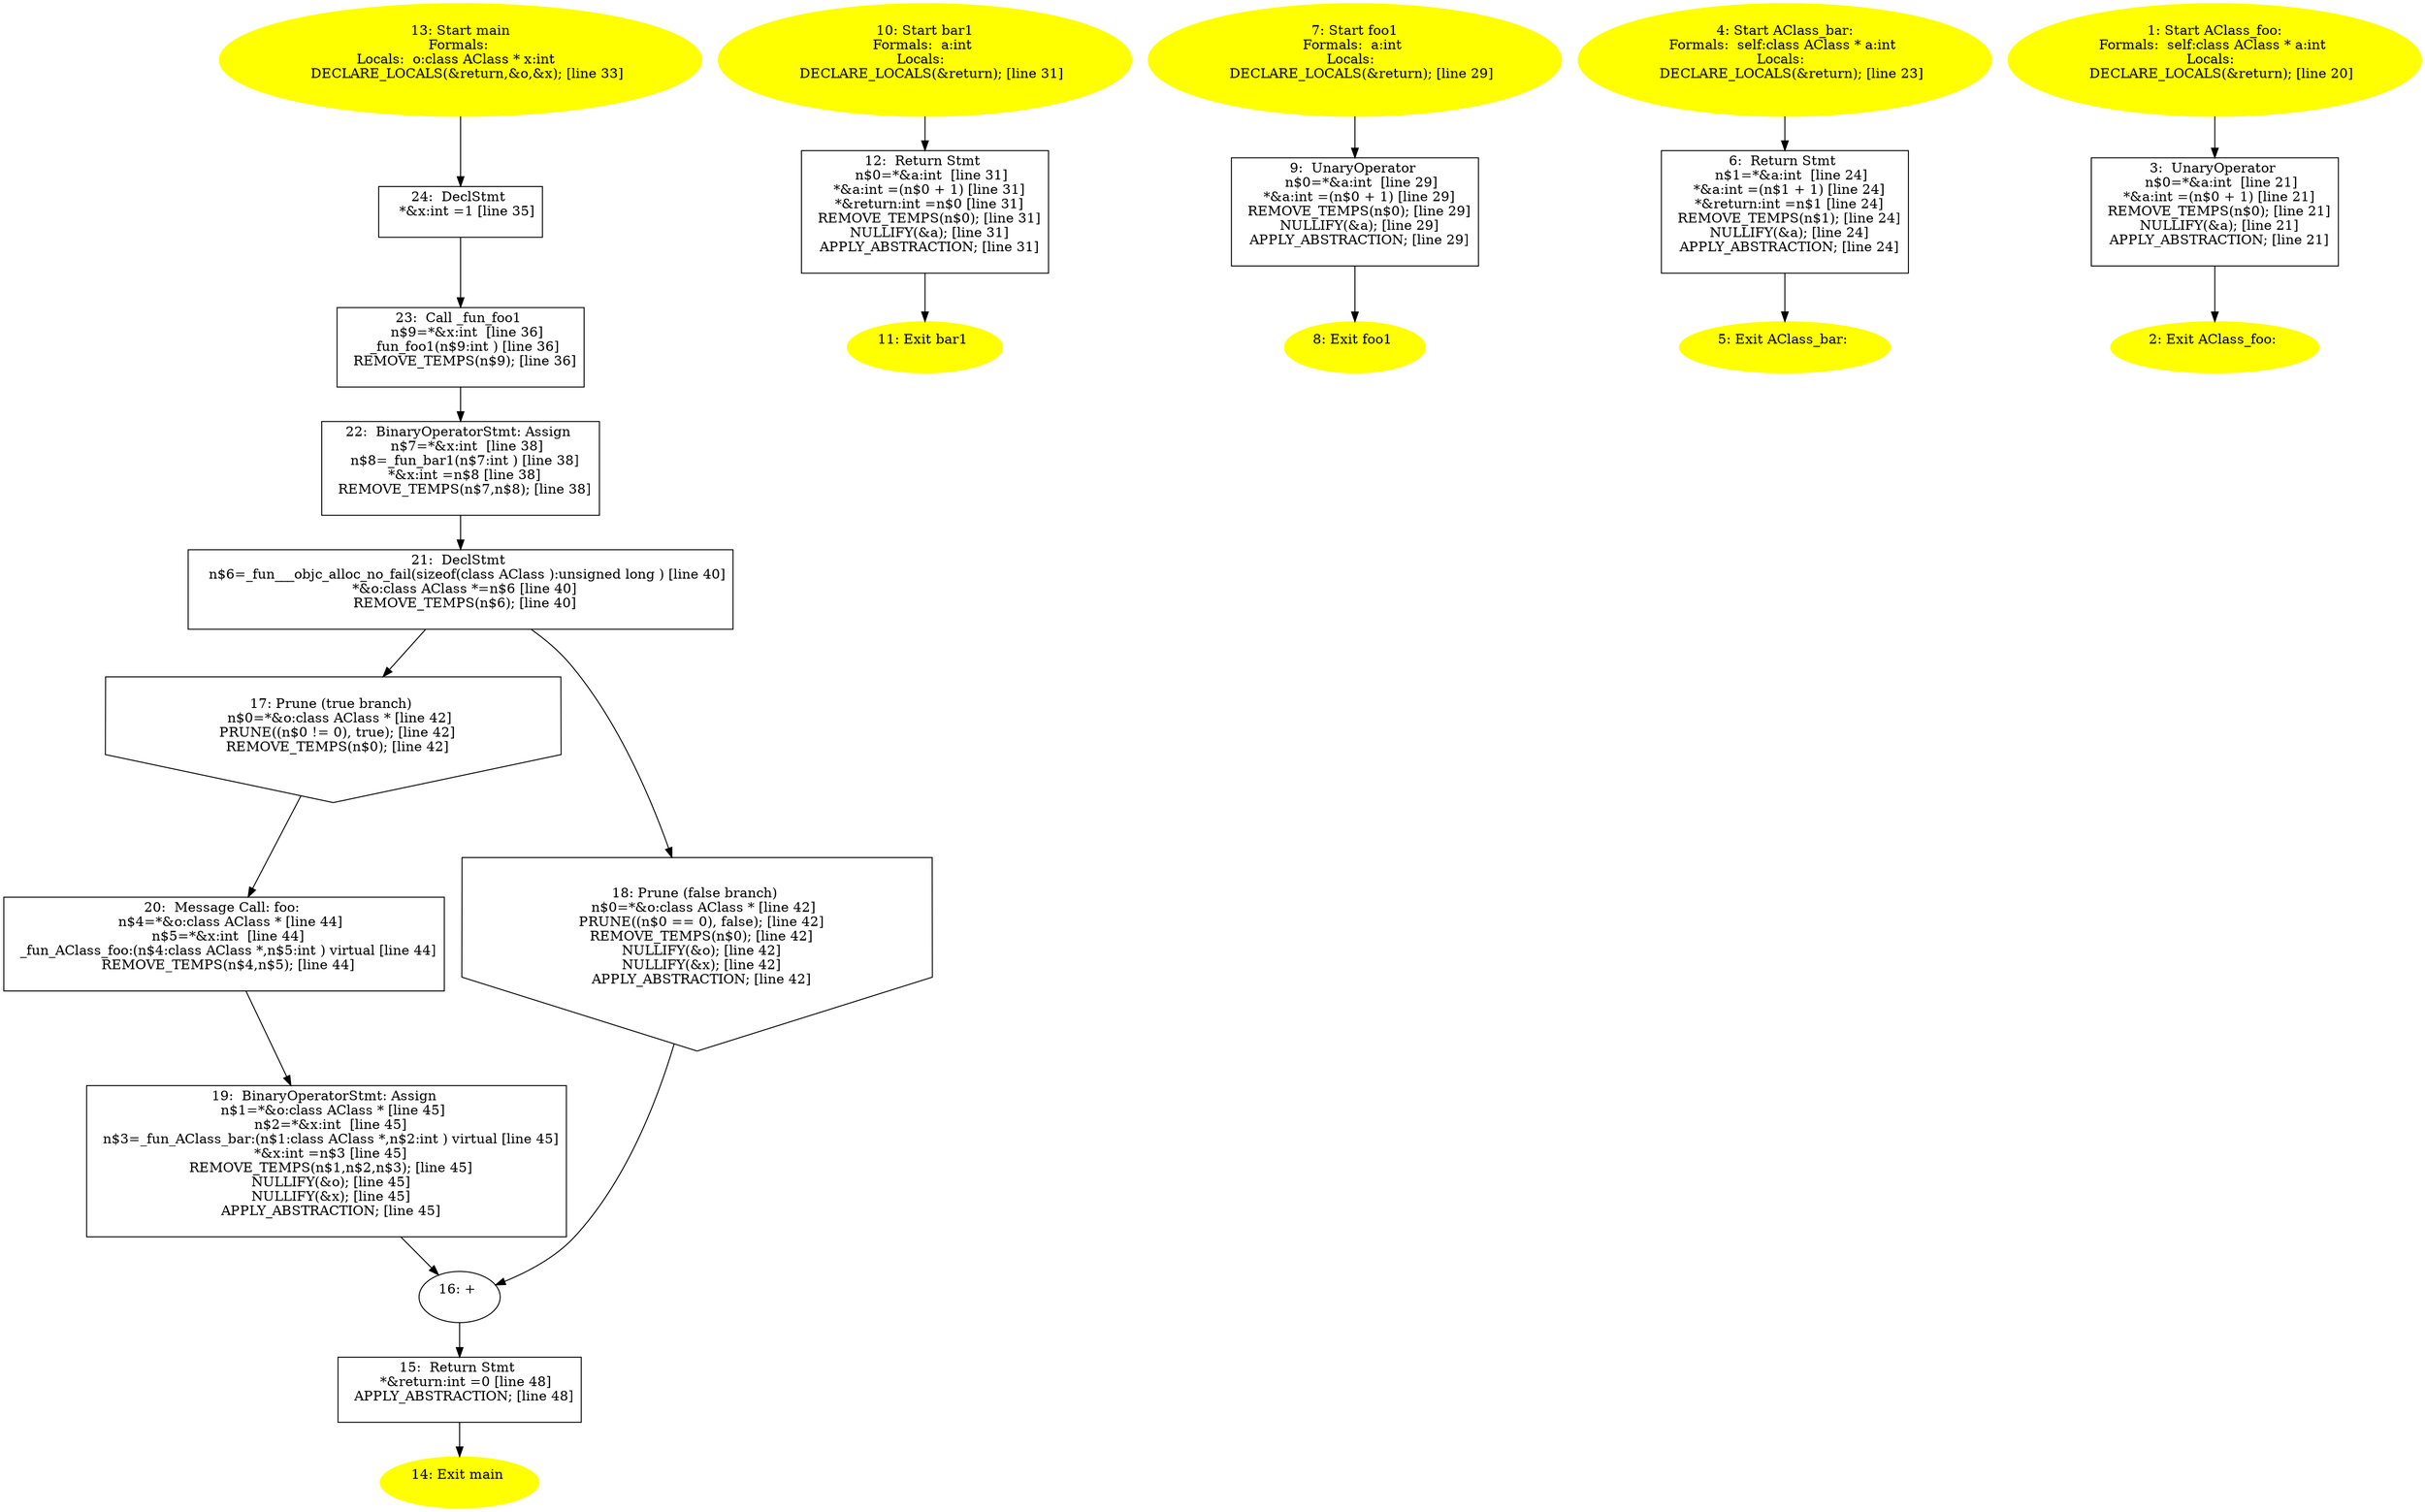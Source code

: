 /* @generated */
digraph iCFG {
24 [label="24:  DeclStmt \n   *&x:int =1 [line 35]\n " shape="box"]
	

	 24 -> 23 ;
23 [label="23:  Call _fun_foo1 \n   n$9=*&x:int  [line 36]\n  _fun_foo1(n$9:int ) [line 36]\n  REMOVE_TEMPS(n$9); [line 36]\n " shape="box"]
	

	 23 -> 22 ;
22 [label="22:  BinaryOperatorStmt: Assign \n   n$7=*&x:int  [line 38]\n  n$8=_fun_bar1(n$7:int ) [line 38]\n  *&x:int =n$8 [line 38]\n  REMOVE_TEMPS(n$7,n$8); [line 38]\n " shape="box"]
	

	 22 -> 21 ;
21 [label="21:  DeclStmt \n   n$6=_fun___objc_alloc_no_fail(sizeof(class AClass ):unsigned long ) [line 40]\n  *&o:class AClass *=n$6 [line 40]\n  REMOVE_TEMPS(n$6); [line 40]\n " shape="box"]
	

	 21 -> 17 ;
	 21 -> 18 ;
20 [label="20:  Message Call: foo: \n   n$4=*&o:class AClass * [line 44]\n  n$5=*&x:int  [line 44]\n  _fun_AClass_foo:(n$4:class AClass *,n$5:int ) virtual [line 44]\n  REMOVE_TEMPS(n$4,n$5); [line 44]\n " shape="box"]
	

	 20 -> 19 ;
19 [label="19:  BinaryOperatorStmt: Assign \n   n$1=*&o:class AClass * [line 45]\n  n$2=*&x:int  [line 45]\n  n$3=_fun_AClass_bar:(n$1:class AClass *,n$2:int ) virtual [line 45]\n  *&x:int =n$3 [line 45]\n  REMOVE_TEMPS(n$1,n$2,n$3); [line 45]\n  NULLIFY(&o); [line 45]\n  NULLIFY(&x); [line 45]\n  APPLY_ABSTRACTION; [line 45]\n " shape="box"]
	

	 19 -> 16 ;
18 [label="18: Prune (false branch) \n   n$0=*&o:class AClass * [line 42]\n  PRUNE((n$0 == 0), false); [line 42]\n  REMOVE_TEMPS(n$0); [line 42]\n  NULLIFY(&o); [line 42]\n  NULLIFY(&x); [line 42]\n  APPLY_ABSTRACTION; [line 42]\n " shape="invhouse"]
	

	 18 -> 16 ;
17 [label="17: Prune (true branch) \n   n$0=*&o:class AClass * [line 42]\n  PRUNE((n$0 != 0), true); [line 42]\n  REMOVE_TEMPS(n$0); [line 42]\n " shape="invhouse"]
	

	 17 -> 20 ;
16 [label="16: + \n  " ]
	

	 16 -> 15 ;
15 [label="15:  Return Stmt \n   *&return:int =0 [line 48]\n  APPLY_ABSTRACTION; [line 48]\n " shape="box"]
	

	 15 -> 14 ;
14 [label="14: Exit main \n  " color=yellow style=filled]
	

13 [label="13: Start main\nFormals: \nLocals:  o:class AClass * x:int  \n   DECLARE_LOCALS(&return,&o,&x); [line 33]\n " color=yellow style=filled]
	

	 13 -> 24 ;
12 [label="12:  Return Stmt \n   n$0=*&a:int  [line 31]\n  *&a:int =(n$0 + 1) [line 31]\n  *&return:int =n$0 [line 31]\n  REMOVE_TEMPS(n$0); [line 31]\n  NULLIFY(&a); [line 31]\n  APPLY_ABSTRACTION; [line 31]\n " shape="box"]
	

	 12 -> 11 ;
11 [label="11: Exit bar1 \n  " color=yellow style=filled]
	

10 [label="10: Start bar1\nFormals:  a:int \nLocals:  \n   DECLARE_LOCALS(&return); [line 31]\n " color=yellow style=filled]
	

	 10 -> 12 ;
9 [label="9:  UnaryOperator \n   n$0=*&a:int  [line 29]\n  *&a:int =(n$0 + 1) [line 29]\n  REMOVE_TEMPS(n$0); [line 29]\n  NULLIFY(&a); [line 29]\n  APPLY_ABSTRACTION; [line 29]\n " shape="box"]
	

	 9 -> 8 ;
8 [label="8: Exit foo1 \n  " color=yellow style=filled]
	

7 [label="7: Start foo1\nFormals:  a:int \nLocals:  \n   DECLARE_LOCALS(&return); [line 29]\n " color=yellow style=filled]
	

	 7 -> 9 ;
6 [label="6:  Return Stmt \n   n$1=*&a:int  [line 24]\n  *&a:int =(n$1 + 1) [line 24]\n  *&return:int =n$1 [line 24]\n  REMOVE_TEMPS(n$1); [line 24]\n  NULLIFY(&a); [line 24]\n  APPLY_ABSTRACTION; [line 24]\n " shape="box"]
	

	 6 -> 5 ;
5 [label="5: Exit AClass_bar: \n  " color=yellow style=filled]
	

4 [label="4: Start AClass_bar:\nFormals:  self:class AClass * a:int \nLocals:  \n   DECLARE_LOCALS(&return); [line 23]\n " color=yellow style=filled]
	

	 4 -> 6 ;
3 [label="3:  UnaryOperator \n   n$0=*&a:int  [line 21]\n  *&a:int =(n$0 + 1) [line 21]\n  REMOVE_TEMPS(n$0); [line 21]\n  NULLIFY(&a); [line 21]\n  APPLY_ABSTRACTION; [line 21]\n " shape="box"]
	

	 3 -> 2 ;
2 [label="2: Exit AClass_foo: \n  " color=yellow style=filled]
	

1 [label="1: Start AClass_foo:\nFormals:  self:class AClass * a:int \nLocals:  \n   DECLARE_LOCALS(&return); [line 20]\n " color=yellow style=filled]
	

	 1 -> 3 ;
}
